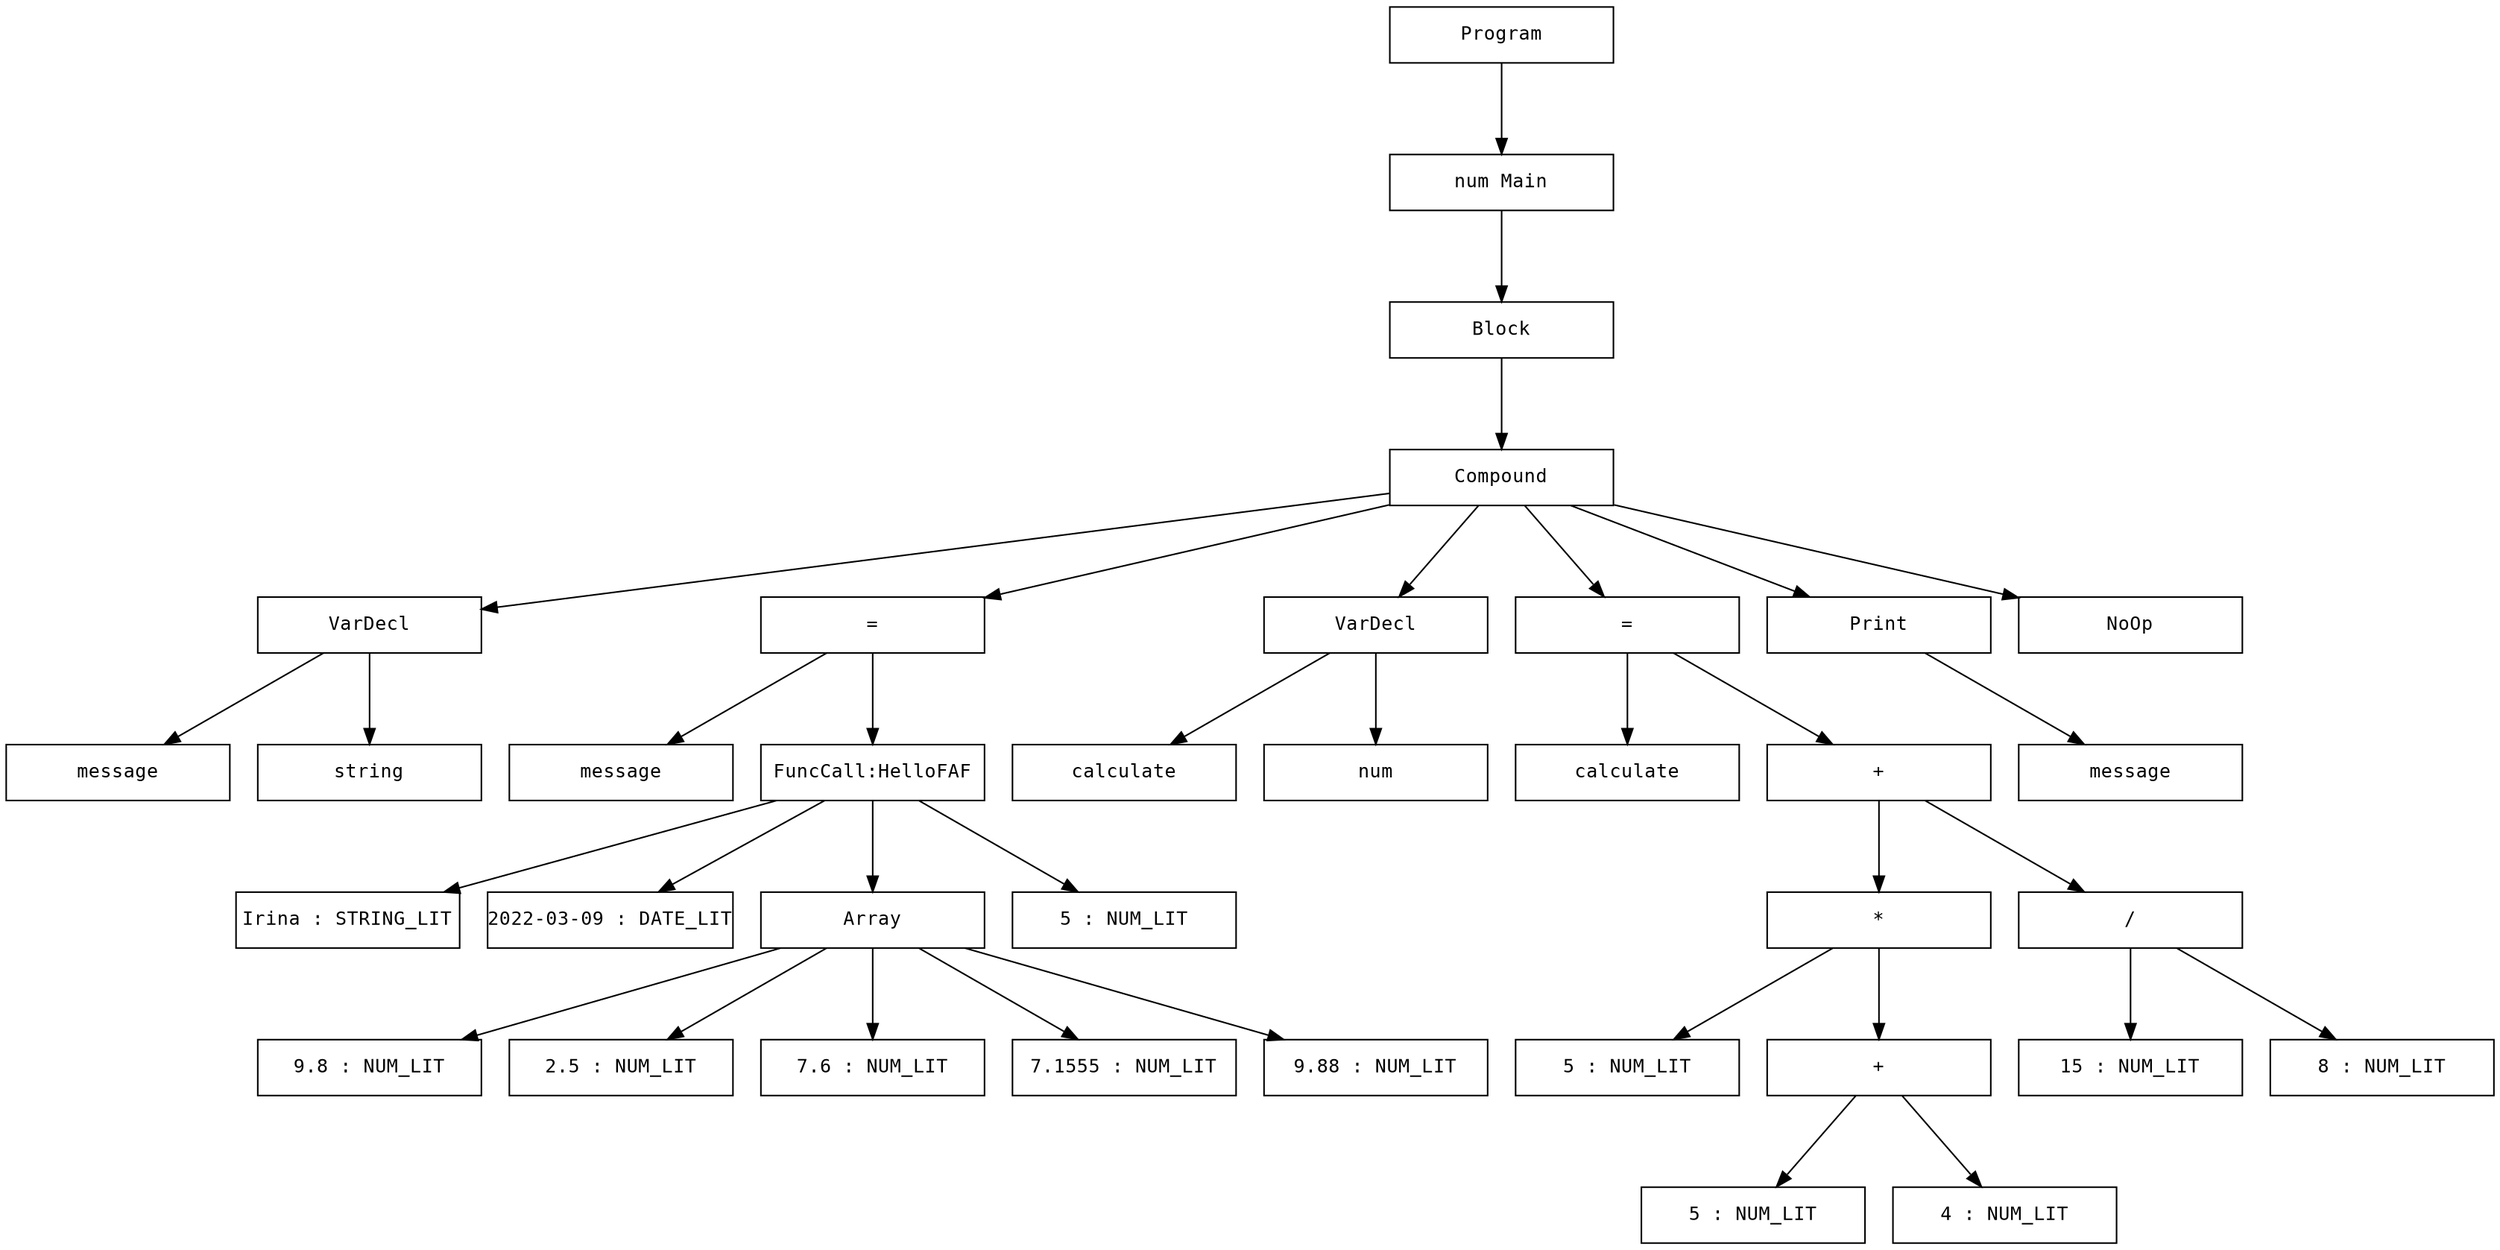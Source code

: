 digraph astgraph {
  node [shape=record, fontsize=12, fontname="Courier", height=0.5,width=2, margin=0,fixedsize=shape];
  ranksep=0.8;
  edge [arrowsize=1]
  node1 [label="Program"]
  node2 [label="num Main "]
  node3 [label="Block"]
  node4 [label="Compound"]
  node5 [label="VarDecl"]
  node6 [label="message"]
  node5 -> node6
  node7 [label="string"]
  node5 -> node7
  node4 -> node5
  node8 [label="="]
  node9 [label="message"]
  node10 [label="FuncCall:HelloFAF"]
  node11 [label="Irina : STRING_LIT"]
  node10 -> node11
  node12 [label="2022-03-09 : DATE_LIT"]
  node10 -> node12
  node13 [label="Array"]
  node14 [label="9.8 : NUM_LIT"]
  node13 -> node14
  node15 [label="2.5 : NUM_LIT"]
  node13 -> node15
  node16 [label="7.6 : NUM_LIT"]
  node13 -> node16
  node17 [label="7.1555 : NUM_LIT"]
  node13 -> node17
  node18 [label="9.88 : NUM_LIT"]
  node13 -> node18
  node10 -> node13
  node19 [label="5 : NUM_LIT"]
  node10 -> node19
  node8 -> node9
  node8 -> node10
  node4 -> node8
  node20 [label="VarDecl"]
  node21 [label="calculate"]
  node20 -> node21
  node22 [label="num"]
  node20 -> node22
  node4 -> node20
  node23 [label="="]
  node24 [label="calculate"]
  node25 [label="+"]
  node26 [label="*"]
  node27 [label="5 : NUM_LIT"]
  node28 [label="+"]
  node29 [label="5 : NUM_LIT"]
  node30 [label="4 : NUM_LIT"]
  node28 -> node29
  node28 -> node30
  node26 -> node27
  node26 -> node28
  node31 [label="/"]
  node32 [label="15 : NUM_LIT"]
  node33 [label="8 : NUM_LIT"]
  node31 -> node32
  node31 -> node33
  node25 -> node26
  node25 -> node31
  node23 -> node24
  node23 -> node25
  node4 -> node23
  node34 [label="Print"]
  node35 [label="message"]
  node34 -> node35
  node4 -> node34
  node36 [label="NoOp"]
  node4 -> node36
  node3 -> node4
  node2 -> node3
  node1 -> node2
}